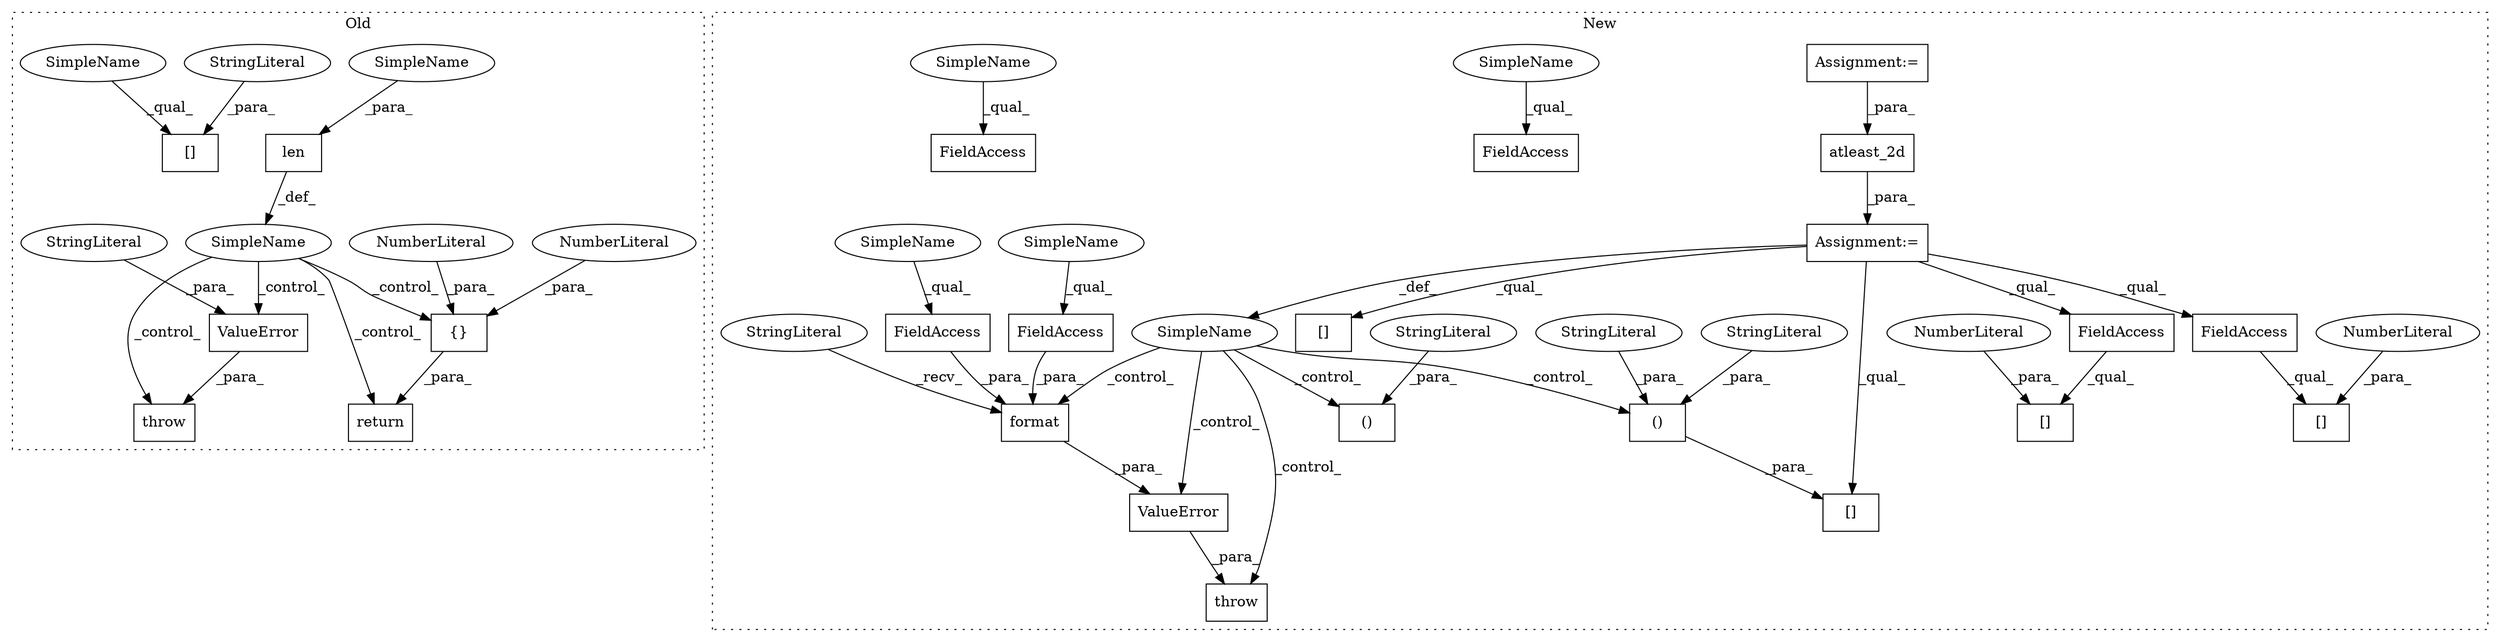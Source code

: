 digraph G {
subgraph cluster0 {
1 [label="ValueError" a="32" s="1243,1277" l="11,1" shape="box"];
4 [label="throw" a="53" s="1237" l="6" shape="box"];
5 [label="len" a="32" s="1209,1215" l="4,1" shape="box"];
7 [label="SimpleName" a="42" s="" l="" shape="ellipse"];
8 [label="StringLiteral" a="45" s="1254" l="23" shape="ellipse"];
13 [label="{}" a="4" s="1441,1449" l="1,1" shape="box"];
15 [label="NumberLiteral" a="34" s="1448" l="1" shape="ellipse"];
16 [label="NumberLiteral" a="34" s="1446" l="1" shape="ellipse"];
32 [label="[]" a="2" s="1393,1414" l="3,1" shape="box"];
33 [label="StringLiteral" a="45" s="1396" l="18" shape="ellipse"];
36 [label="return" a="41" s="1290" l="7" shape="box"];
37 [label="SimpleName" a="42" s="1213" l="2" shape="ellipse"];
38 [label="SimpleName" a="42" s="1393" l="2" shape="ellipse"];
label = "Old";
style="dotted";
}
subgraph cluster1 {
2 [label="atleast_2d" a="32" s="1238,1251" l="11,1" shape="box"];
3 [label="FieldAccess" a="22" s="1409" l="8" shape="box"];
6 [label="FieldAccess" a="22" s="1262" l="8" shape="box"];
9 [label="()" a="106" s="1615" l="61" shape="box"];
10 [label="SimpleName" a="42" s="" l="" shape="ellipse"];
11 [label="()" a="106" s="1687" l="47" shape="box"];
12 [label="ValueError" a="32" s="1300,1371" l="11,1" shape="box"];
14 [label="[]" a="2" s="1679,1734" l="8,2" shape="box"];
17 [label="format" a="32" s="1348,1370" l="7,1" shape="box"];
18 [label="FieldAccess" a="22" s="1355" l="7" shape="box"];
19 [label="FieldAccess" a="22" s="1363" l="7" shape="box"];
20 [label="[]" a="2" s="1262,1272" l="9,1" shape="box"];
21 [label="NumberLiteral" a="34" s="1271" l="1" shape="ellipse"];
22 [label="[]" a="2" s="1543,1598" l="8,2" shape="box"];
23 [label="FieldAccess" a="22" s="1421" l="7" shape="box"];
24 [label="FieldAccess" a="22" s="1429" l="7" shape="box"];
25 [label="[]" a="2" s="1409,1419" l="9,1" shape="box"];
26 [label="NumberLiteral" a="34" s="1418" l="1" shape="ellipse"];
27 [label="StringLiteral" a="45" s="1629" l="18" shape="ellipse"];
28 [label="StringLiteral" a="45" s="1718" l="16" shape="ellipse"];
29 [label="StringLiteral" a="45" s="1687" l="18" shape="ellipse"];
30 [label="StringLiteral" a="45" s="1311" l="36" shape="ellipse"];
31 [label="throw" a="53" s="1294" l="6" shape="box"];
34 [label="Assignment:=" a="7" s="1181" l="2" shape="box"];
35 [label="Assignment:=" a="7" s="1231" l="1" shape="box"];
39 [label="SimpleName" a="42" s="1355" l="3" shape="ellipse"];
40 [label="SimpleName" a="42" s="1363" l="3" shape="ellipse"];
41 [label="SimpleName" a="42" s="1429" l="3" shape="ellipse"];
42 [label="SimpleName" a="42" s="1421" l="3" shape="ellipse"];
label = "New";
style="dotted";
}
1 -> 4 [label="_para_"];
2 -> 35 [label="_para_"];
3 -> 25 [label="_qual_"];
5 -> 7 [label="_def_"];
6 -> 20 [label="_qual_"];
7 -> 13 [label="_control_"];
7 -> 1 [label="_control_"];
7 -> 36 [label="_control_"];
7 -> 4 [label="_control_"];
8 -> 1 [label="_para_"];
10 -> 11 [label="_control_"];
10 -> 12 [label="_control_"];
10 -> 31 [label="_control_"];
10 -> 9 [label="_control_"];
10 -> 17 [label="_control_"];
11 -> 14 [label="_para_"];
12 -> 31 [label="_para_"];
13 -> 36 [label="_para_"];
15 -> 13 [label="_para_"];
16 -> 13 [label="_para_"];
17 -> 12 [label="_para_"];
18 -> 17 [label="_para_"];
19 -> 17 [label="_para_"];
21 -> 20 [label="_para_"];
26 -> 25 [label="_para_"];
27 -> 9 [label="_para_"];
28 -> 11 [label="_para_"];
29 -> 11 [label="_para_"];
30 -> 17 [label="_recv_"];
33 -> 32 [label="_para_"];
34 -> 2 [label="_para_"];
35 -> 22 [label="_qual_"];
35 -> 3 [label="_qual_"];
35 -> 14 [label="_qual_"];
35 -> 10 [label="_def_"];
35 -> 6 [label="_qual_"];
37 -> 5 [label="_para_"];
38 -> 32 [label="_qual_"];
39 -> 18 [label="_qual_"];
40 -> 19 [label="_qual_"];
41 -> 24 [label="_qual_"];
42 -> 23 [label="_qual_"];
}